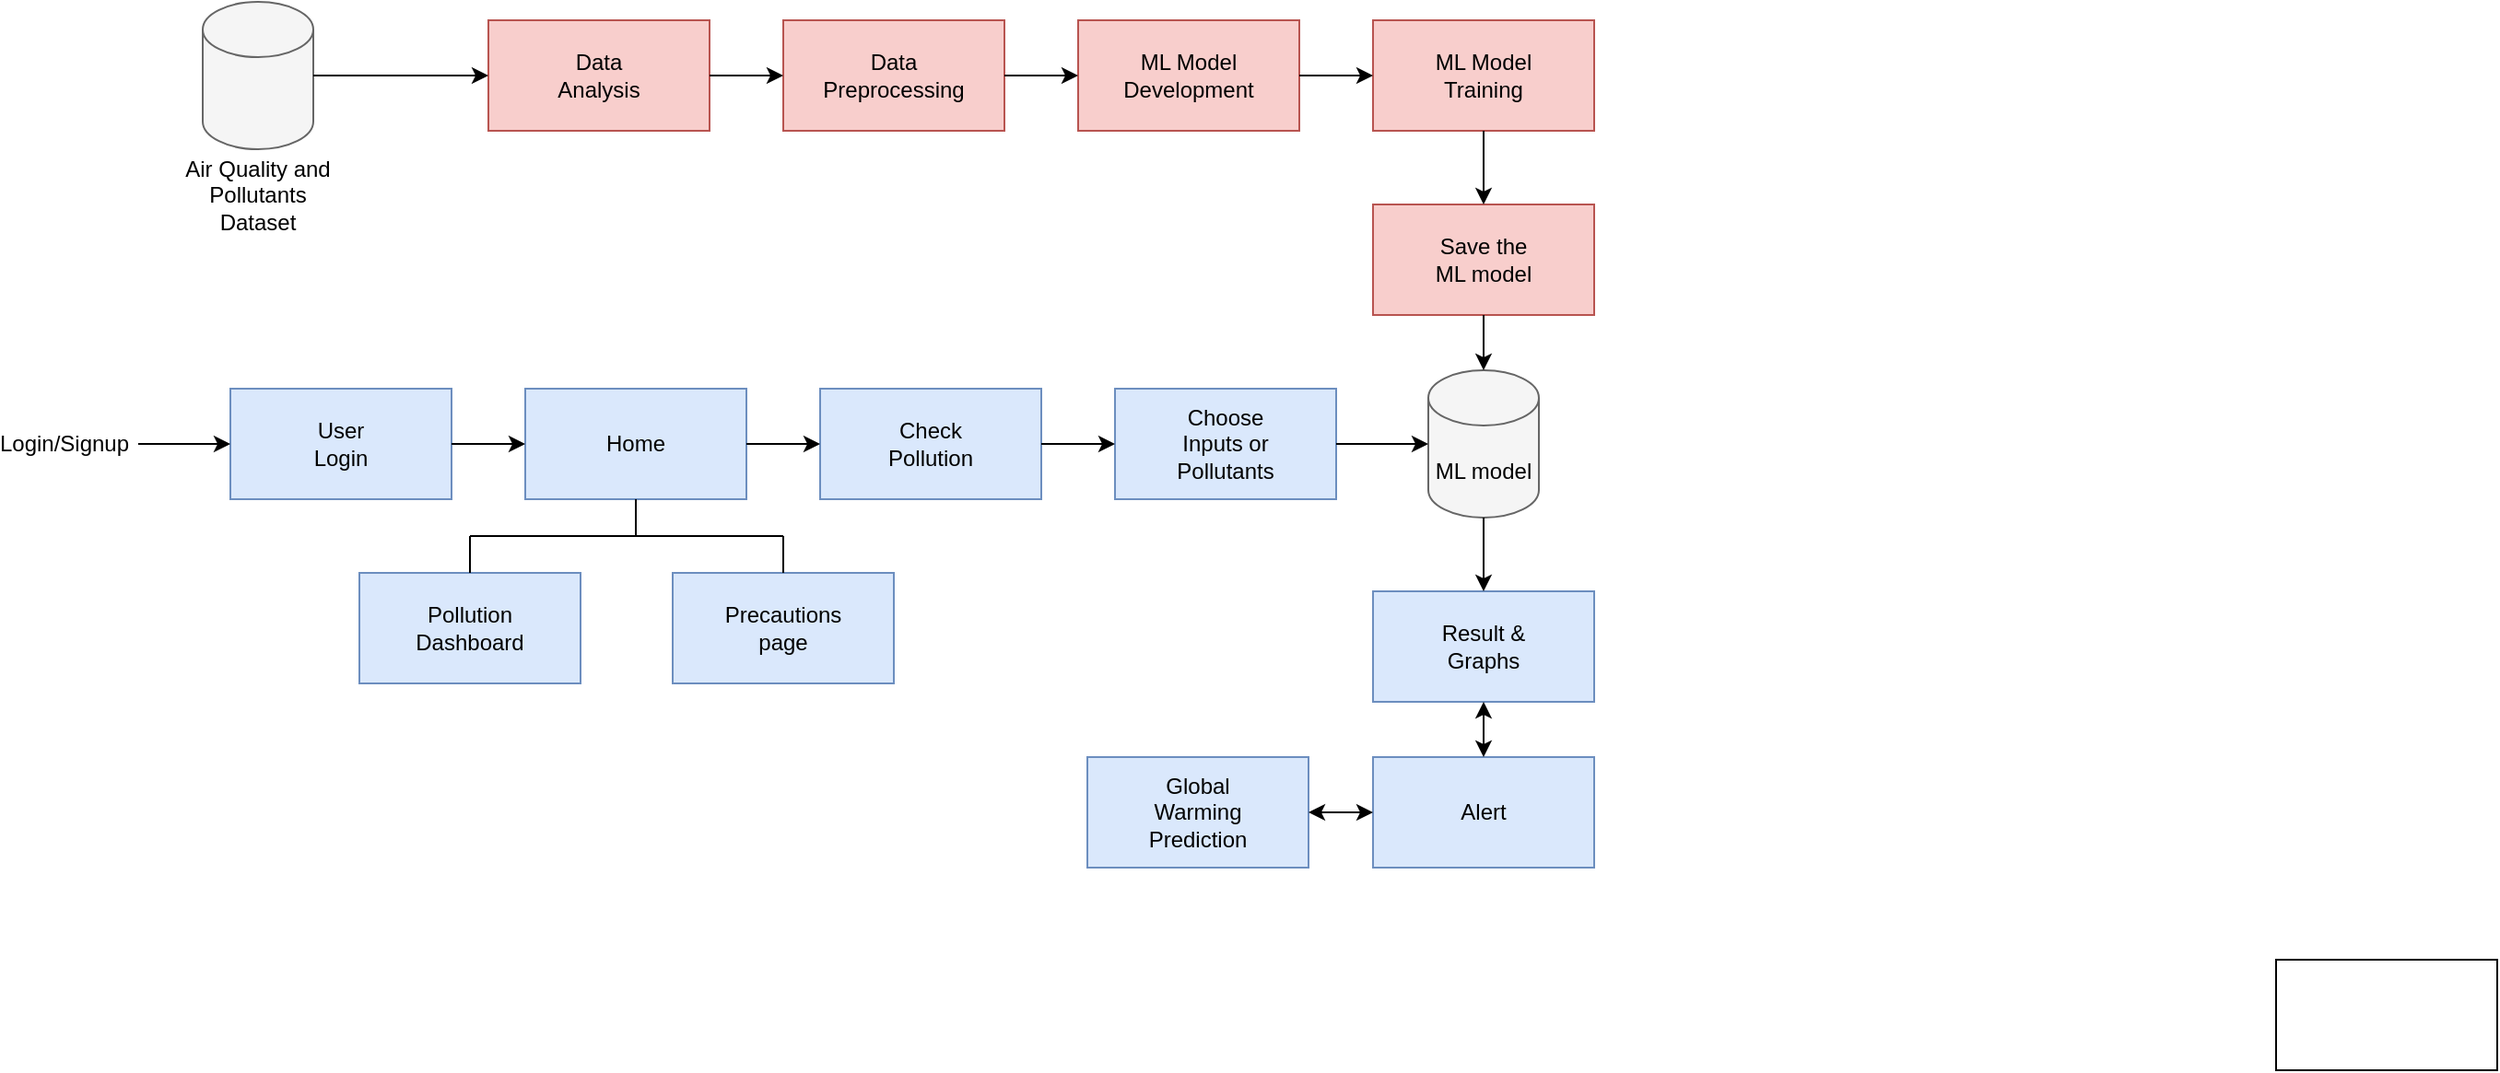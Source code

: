 <mxfile version="26.0.6">
  <diagram name="Page-1" id="LuGbQdN9bQ-q9X374skd">
    <mxGraphModel dx="2217" dy="759" grid="1" gridSize="10" guides="1" tooltips="1" connect="1" arrows="1" fold="1" page="1" pageScale="1" pageWidth="850" pageHeight="1100" math="0" shadow="0">
      <root>
        <mxCell id="0" />
        <mxCell id="1" parent="0" />
        <mxCell id="oVsFRAx9Rx-_pVxuQ-Y5-5" value="Login/Signup" style="text;html=1;align=center;verticalAlign=middle;whiteSpace=wrap;rounded=0;" vertex="1" parent="1">
          <mxGeometry x="-280" y="335" width="60" height="30" as="geometry" />
        </mxCell>
        <mxCell id="oVsFRAx9Rx-_pVxuQ-Y5-6" value="" style="rounded=0;whiteSpace=wrap;html=1;" vertex="1" parent="1">
          <mxGeometry x="950" y="630" width="120" height="60" as="geometry" />
        </mxCell>
        <mxCell id="oVsFRAx9Rx-_pVxuQ-Y5-7" value="" style="rounded=0;whiteSpace=wrap;html=1;fillColor=#dae8fc;strokeColor=#6c8ebf;" vertex="1" parent="1">
          <mxGeometry x="-160" y="320" width="120" height="60" as="geometry" />
        </mxCell>
        <mxCell id="oVsFRAx9Rx-_pVxuQ-Y5-8" value="User Login" style="text;html=1;align=center;verticalAlign=middle;whiteSpace=wrap;rounded=0;" vertex="1" parent="1">
          <mxGeometry x="-130" y="335" width="60" height="30" as="geometry" />
        </mxCell>
        <mxCell id="oVsFRAx9Rx-_pVxuQ-Y5-9" value="" style="endArrow=classic;html=1;rounded=0;entryX=0;entryY=0.5;entryDx=0;entryDy=0;" edge="1" parent="1" target="oVsFRAx9Rx-_pVxuQ-Y5-7">
          <mxGeometry width="50" height="50" relative="1" as="geometry">
            <mxPoint x="-210" y="350" as="sourcePoint" />
            <mxPoint x="330" y="490" as="targetPoint" />
          </mxGeometry>
        </mxCell>
        <mxCell id="oVsFRAx9Rx-_pVxuQ-Y5-10" value="Air Quality and Pollutants Dataset" style="text;html=1;align=center;verticalAlign=middle;whiteSpace=wrap;rounded=0;" vertex="1" parent="1">
          <mxGeometry x="-190" y="200" width="90" height="30" as="geometry" />
        </mxCell>
        <mxCell id="oVsFRAx9Rx-_pVxuQ-Y5-11" value="" style="shape=cylinder3;whiteSpace=wrap;html=1;boundedLbl=1;backgroundOutline=1;size=15;fillColor=#f5f5f5;fontColor=#333333;strokeColor=#666666;" vertex="1" parent="1">
          <mxGeometry x="-175" y="110" width="60" height="80" as="geometry" />
        </mxCell>
        <mxCell id="oVsFRAx9Rx-_pVxuQ-Y5-12" value="" style="rounded=0;whiteSpace=wrap;html=1;fillColor=#f8cecc;strokeColor=#b85450;" vertex="1" parent="1">
          <mxGeometry x="-20" y="120" width="120" height="60" as="geometry" />
        </mxCell>
        <mxCell id="oVsFRAx9Rx-_pVxuQ-Y5-13" value="" style="endArrow=classic;html=1;rounded=0;exitX=1;exitY=0.5;exitDx=0;exitDy=0;exitPerimeter=0;" edge="1" parent="1" source="oVsFRAx9Rx-_pVxuQ-Y5-11" target="oVsFRAx9Rx-_pVxuQ-Y5-12">
          <mxGeometry width="50" height="50" relative="1" as="geometry">
            <mxPoint x="400" y="420" as="sourcePoint" />
            <mxPoint x="450" y="370" as="targetPoint" />
          </mxGeometry>
        </mxCell>
        <mxCell id="oVsFRAx9Rx-_pVxuQ-Y5-14" value="Data Analysis" style="text;html=1;align=center;verticalAlign=middle;whiteSpace=wrap;rounded=0;" vertex="1" parent="1">
          <mxGeometry x="10" y="135" width="60" height="30" as="geometry" />
        </mxCell>
        <mxCell id="oVsFRAx9Rx-_pVxuQ-Y5-15" value="" style="rounded=0;whiteSpace=wrap;html=1;fillColor=#f8cecc;strokeColor=#b85450;" vertex="1" parent="1">
          <mxGeometry x="140" y="120" width="120" height="60" as="geometry" />
        </mxCell>
        <mxCell id="oVsFRAx9Rx-_pVxuQ-Y5-16" value="Data Preprocessing" style="text;html=1;align=center;verticalAlign=middle;whiteSpace=wrap;rounded=0;" vertex="1" parent="1">
          <mxGeometry x="170" y="135" width="60" height="30" as="geometry" />
        </mxCell>
        <mxCell id="oVsFRAx9Rx-_pVxuQ-Y5-17" value="" style="endArrow=classic;html=1;rounded=0;exitX=1;exitY=0.5;exitDx=0;exitDy=0;" edge="1" parent="1" source="oVsFRAx9Rx-_pVxuQ-Y5-12" target="oVsFRAx9Rx-_pVxuQ-Y5-15">
          <mxGeometry width="50" height="50" relative="1" as="geometry">
            <mxPoint x="400" y="420" as="sourcePoint" />
            <mxPoint x="450" y="370" as="targetPoint" />
          </mxGeometry>
        </mxCell>
        <mxCell id="oVsFRAx9Rx-_pVxuQ-Y5-18" value="" style="rounded=0;whiteSpace=wrap;html=1;fillColor=#f8cecc;strokeColor=#b85450;" vertex="1" parent="1">
          <mxGeometry x="300" y="120" width="120" height="60" as="geometry" />
        </mxCell>
        <mxCell id="oVsFRAx9Rx-_pVxuQ-Y5-19" value="ML Model Development" style="text;html=1;align=center;verticalAlign=middle;whiteSpace=wrap;rounded=0;" vertex="1" parent="1">
          <mxGeometry x="330" y="135" width="60" height="30" as="geometry" />
        </mxCell>
        <mxCell id="oVsFRAx9Rx-_pVxuQ-Y5-20" value="" style="endArrow=classic;html=1;rounded=0;exitX=1;exitY=0.5;exitDx=0;exitDy=0;entryX=0;entryY=0.5;entryDx=0;entryDy=0;" edge="1" parent="1" source="oVsFRAx9Rx-_pVxuQ-Y5-15" target="oVsFRAx9Rx-_pVxuQ-Y5-18">
          <mxGeometry width="50" height="50" relative="1" as="geometry">
            <mxPoint x="400" y="420" as="sourcePoint" />
            <mxPoint x="450" y="370" as="targetPoint" />
          </mxGeometry>
        </mxCell>
        <mxCell id="oVsFRAx9Rx-_pVxuQ-Y5-21" value="" style="rounded=0;whiteSpace=wrap;html=1;fillColor=#f8cecc;strokeColor=#b85450;" vertex="1" parent="1">
          <mxGeometry x="460" y="120" width="120" height="60" as="geometry" />
        </mxCell>
        <mxCell id="oVsFRAx9Rx-_pVxuQ-Y5-22" value="ML Model Training" style="text;html=1;align=center;verticalAlign=middle;whiteSpace=wrap;rounded=0;" vertex="1" parent="1">
          <mxGeometry x="490" y="135" width="60" height="30" as="geometry" />
        </mxCell>
        <mxCell id="oVsFRAx9Rx-_pVxuQ-Y5-23" value="" style="endArrow=classic;html=1;rounded=0;entryX=0;entryY=0.5;entryDx=0;entryDy=0;exitX=1;exitY=0.5;exitDx=0;exitDy=0;" edge="1" parent="1" source="oVsFRAx9Rx-_pVxuQ-Y5-18" target="oVsFRAx9Rx-_pVxuQ-Y5-21">
          <mxGeometry width="50" height="50" relative="1" as="geometry">
            <mxPoint x="400" y="420" as="sourcePoint" />
            <mxPoint x="450" y="370" as="targetPoint" />
          </mxGeometry>
        </mxCell>
        <mxCell id="oVsFRAx9Rx-_pVxuQ-Y5-24" value="" style="shape=cylinder3;whiteSpace=wrap;html=1;boundedLbl=1;backgroundOutline=1;size=15;fillColor=#f5f5f5;fontColor=#333333;strokeColor=#666666;" vertex="1" parent="1">
          <mxGeometry x="490" y="310" width="60" height="80" as="geometry" />
        </mxCell>
        <mxCell id="oVsFRAx9Rx-_pVxuQ-Y5-25" value="" style="rounded=0;whiteSpace=wrap;html=1;fillColor=#f8cecc;strokeColor=#b85450;" vertex="1" parent="1">
          <mxGeometry x="460" y="220" width="120" height="60" as="geometry" />
        </mxCell>
        <mxCell id="oVsFRAx9Rx-_pVxuQ-Y5-26" value="Save the ML model" style="text;html=1;align=center;verticalAlign=middle;whiteSpace=wrap;rounded=0;" vertex="1" parent="1">
          <mxGeometry x="490" y="235" width="60" height="30" as="geometry" />
        </mxCell>
        <mxCell id="oVsFRAx9Rx-_pVxuQ-Y5-27" value="" style="endArrow=classic;html=1;rounded=0;exitX=0.5;exitY=1;exitDx=0;exitDy=0;entryX=0.5;entryY=0;entryDx=0;entryDy=0;" edge="1" parent="1" source="oVsFRAx9Rx-_pVxuQ-Y5-21" target="oVsFRAx9Rx-_pVxuQ-Y5-25">
          <mxGeometry width="50" height="50" relative="1" as="geometry">
            <mxPoint x="400" y="420" as="sourcePoint" />
            <mxPoint x="450" y="370" as="targetPoint" />
          </mxGeometry>
        </mxCell>
        <mxCell id="oVsFRAx9Rx-_pVxuQ-Y5-28" value="" style="rounded=0;whiteSpace=wrap;html=1;fillColor=#dae8fc;strokeColor=#6c8ebf;" vertex="1" parent="1">
          <mxGeometry y="320" width="120" height="60" as="geometry" />
        </mxCell>
        <mxCell id="oVsFRAx9Rx-_pVxuQ-Y5-29" value="Home" style="text;html=1;align=center;verticalAlign=middle;whiteSpace=wrap;rounded=0;" vertex="1" parent="1">
          <mxGeometry x="30" y="335" width="60" height="30" as="geometry" />
        </mxCell>
        <mxCell id="oVsFRAx9Rx-_pVxuQ-Y5-30" value="" style="rounded=0;whiteSpace=wrap;html=1;fillColor=#dae8fc;strokeColor=#6c8ebf;" vertex="1" parent="1">
          <mxGeometry x="160" y="320" width="120" height="60" as="geometry" />
        </mxCell>
        <mxCell id="oVsFRAx9Rx-_pVxuQ-Y5-31" value="Check Pollution" style="text;html=1;align=center;verticalAlign=middle;whiteSpace=wrap;rounded=0;" vertex="1" parent="1">
          <mxGeometry x="190" y="335" width="60" height="30" as="geometry" />
        </mxCell>
        <mxCell id="oVsFRAx9Rx-_pVxuQ-Y5-32" value="" style="rounded=0;whiteSpace=wrap;html=1;fillColor=#dae8fc;strokeColor=#6c8ebf;" vertex="1" parent="1">
          <mxGeometry x="-90" y="420" width="120" height="60" as="geometry" />
        </mxCell>
        <mxCell id="oVsFRAx9Rx-_pVxuQ-Y5-33" value="Pollution Dashboard" style="text;html=1;align=center;verticalAlign=middle;whiteSpace=wrap;rounded=0;" vertex="1" parent="1">
          <mxGeometry x="-60" y="435" width="60" height="30" as="geometry" />
        </mxCell>
        <mxCell id="oVsFRAx9Rx-_pVxuQ-Y5-34" value="" style="rounded=0;whiteSpace=wrap;html=1;fillColor=#dae8fc;strokeColor=#6c8ebf;" vertex="1" parent="1">
          <mxGeometry x="80" y="420" width="120" height="60" as="geometry" />
        </mxCell>
        <mxCell id="oVsFRAx9Rx-_pVxuQ-Y5-35" value="Precautions page" style="text;html=1;align=center;verticalAlign=middle;whiteSpace=wrap;rounded=0;" vertex="1" parent="1">
          <mxGeometry x="110" y="435" width="60" height="30" as="geometry" />
        </mxCell>
        <mxCell id="oVsFRAx9Rx-_pVxuQ-Y5-36" value="" style="rounded=0;whiteSpace=wrap;html=1;fillColor=#dae8fc;strokeColor=#6c8ebf;" vertex="1" parent="1">
          <mxGeometry x="320" y="320" width="120" height="60" as="geometry" />
        </mxCell>
        <mxCell id="oVsFRAx9Rx-_pVxuQ-Y5-37" value="Choose Inputs or Pollutants" style="text;html=1;align=center;verticalAlign=middle;whiteSpace=wrap;rounded=0;" vertex="1" parent="1">
          <mxGeometry x="350" y="335" width="60" height="30" as="geometry" />
        </mxCell>
        <mxCell id="oVsFRAx9Rx-_pVxuQ-Y5-38" value="" style="endArrow=classic;html=1;rounded=0;exitX=1;exitY=0.5;exitDx=0;exitDy=0;entryX=0;entryY=0.5;entryDx=0;entryDy=0;entryPerimeter=0;" edge="1" parent="1" source="oVsFRAx9Rx-_pVxuQ-Y5-36" target="oVsFRAx9Rx-_pVxuQ-Y5-24">
          <mxGeometry width="50" height="50" relative="1" as="geometry">
            <mxPoint x="400" y="420" as="sourcePoint" />
            <mxPoint x="610" y="450" as="targetPoint" />
          </mxGeometry>
        </mxCell>
        <mxCell id="oVsFRAx9Rx-_pVxuQ-Y5-39" value="" style="endArrow=classic;html=1;rounded=0;exitX=1;exitY=0.5;exitDx=0;exitDy=0;entryX=0;entryY=0.5;entryDx=0;entryDy=0;" edge="1" parent="1" source="oVsFRAx9Rx-_pVxuQ-Y5-7" target="oVsFRAx9Rx-_pVxuQ-Y5-28">
          <mxGeometry width="50" height="50" relative="1" as="geometry">
            <mxPoint x="330" y="480" as="sourcePoint" />
            <mxPoint x="380" y="430" as="targetPoint" />
          </mxGeometry>
        </mxCell>
        <mxCell id="oVsFRAx9Rx-_pVxuQ-Y5-40" value="" style="endArrow=classic;html=1;rounded=0;exitX=1;exitY=0.5;exitDx=0;exitDy=0;" edge="1" parent="1" source="oVsFRAx9Rx-_pVxuQ-Y5-28" target="oVsFRAx9Rx-_pVxuQ-Y5-30">
          <mxGeometry width="50" height="50" relative="1" as="geometry">
            <mxPoint x="180" y="385" as="sourcePoint" />
            <mxPoint x="580" y="550" as="targetPoint" />
          </mxGeometry>
        </mxCell>
        <mxCell id="oVsFRAx9Rx-_pVxuQ-Y5-41" value="" style="endArrow=classic;html=1;rounded=0;exitX=1;exitY=0.5;exitDx=0;exitDy=0;" edge="1" parent="1" source="oVsFRAx9Rx-_pVxuQ-Y5-30" target="oVsFRAx9Rx-_pVxuQ-Y5-36">
          <mxGeometry width="50" height="50" relative="1" as="geometry">
            <mxPoint x="330" y="480" as="sourcePoint" />
            <mxPoint x="380" y="430" as="targetPoint" />
          </mxGeometry>
        </mxCell>
        <mxCell id="oVsFRAx9Rx-_pVxuQ-Y5-42" value="" style="endArrow=classic;html=1;rounded=0;exitX=0.5;exitY=1;exitDx=0;exitDy=0;entryX=0.5;entryY=0;entryDx=0;entryDy=0;entryPerimeter=0;" edge="1" parent="1" source="oVsFRAx9Rx-_pVxuQ-Y5-25" target="oVsFRAx9Rx-_pVxuQ-Y5-24">
          <mxGeometry width="50" height="50" relative="1" as="geometry">
            <mxPoint x="330" y="480" as="sourcePoint" />
            <mxPoint x="380" y="430" as="targetPoint" />
          </mxGeometry>
        </mxCell>
        <mxCell id="oVsFRAx9Rx-_pVxuQ-Y5-43" value="" style="endArrow=none;html=1;rounded=0;" edge="1" parent="1">
          <mxGeometry width="50" height="50" relative="1" as="geometry">
            <mxPoint x="-30" y="400" as="sourcePoint" />
            <mxPoint x="140" y="400" as="targetPoint" />
          </mxGeometry>
        </mxCell>
        <mxCell id="oVsFRAx9Rx-_pVxuQ-Y5-44" value="" style="endArrow=none;html=1;rounded=0;exitX=0.5;exitY=1;exitDx=0;exitDy=0;" edge="1" parent="1" source="oVsFRAx9Rx-_pVxuQ-Y5-28">
          <mxGeometry width="50" height="50" relative="1" as="geometry">
            <mxPoint x="330" y="480" as="sourcePoint" />
            <mxPoint x="60" y="400" as="targetPoint" />
          </mxGeometry>
        </mxCell>
        <mxCell id="oVsFRAx9Rx-_pVxuQ-Y5-45" value="" style="endArrow=none;html=1;rounded=0;exitX=0.5;exitY=0;exitDx=0;exitDy=0;" edge="1" parent="1" source="oVsFRAx9Rx-_pVxuQ-Y5-34">
          <mxGeometry width="50" height="50" relative="1" as="geometry">
            <mxPoint x="330" y="480" as="sourcePoint" />
            <mxPoint x="140" y="400" as="targetPoint" />
          </mxGeometry>
        </mxCell>
        <mxCell id="oVsFRAx9Rx-_pVxuQ-Y5-46" value="" style="endArrow=none;html=1;rounded=0;entryX=0.5;entryY=0;entryDx=0;entryDy=0;" edge="1" parent="1" target="oVsFRAx9Rx-_pVxuQ-Y5-32">
          <mxGeometry width="50" height="50" relative="1" as="geometry">
            <mxPoint x="-30" y="400" as="sourcePoint" />
            <mxPoint x="380" y="430" as="targetPoint" />
          </mxGeometry>
        </mxCell>
        <mxCell id="oVsFRAx9Rx-_pVxuQ-Y5-47" value="" style="rounded=0;whiteSpace=wrap;html=1;fillColor=#dae8fc;strokeColor=#6c8ebf;" vertex="1" parent="1">
          <mxGeometry x="460" y="430" width="120" height="60" as="geometry" />
        </mxCell>
        <mxCell id="oVsFRAx9Rx-_pVxuQ-Y5-48" value="Result &amp;amp; Graphs" style="text;html=1;align=center;verticalAlign=middle;whiteSpace=wrap;rounded=0;" vertex="1" parent="1">
          <mxGeometry x="490" y="445" width="60" height="30" as="geometry" />
        </mxCell>
        <mxCell id="oVsFRAx9Rx-_pVxuQ-Y5-49" value="" style="endArrow=classic;html=1;rounded=0;exitX=0.5;exitY=1;exitDx=0;exitDy=0;exitPerimeter=0;entryX=0.5;entryY=0;entryDx=0;entryDy=0;" edge="1" parent="1" source="oVsFRAx9Rx-_pVxuQ-Y5-24" target="oVsFRAx9Rx-_pVxuQ-Y5-47">
          <mxGeometry width="50" height="50" relative="1" as="geometry">
            <mxPoint x="330" y="410" as="sourcePoint" />
            <mxPoint x="390" y="540" as="targetPoint" />
          </mxGeometry>
        </mxCell>
        <mxCell id="oVsFRAx9Rx-_pVxuQ-Y5-50" value="ML model" style="text;html=1;align=center;verticalAlign=middle;whiteSpace=wrap;rounded=0;" vertex="1" parent="1">
          <mxGeometry x="490" y="350" width="60" height="30" as="geometry" />
        </mxCell>
        <mxCell id="oVsFRAx9Rx-_pVxuQ-Y5-51" value="" style="rounded=0;whiteSpace=wrap;html=1;fillColor=#dae8fc;strokeColor=#6c8ebf;" vertex="1" parent="1">
          <mxGeometry x="460" y="520" width="120" height="60" as="geometry" />
        </mxCell>
        <mxCell id="oVsFRAx9Rx-_pVxuQ-Y5-52" value="Alert" style="text;html=1;align=center;verticalAlign=middle;whiteSpace=wrap;rounded=0;" vertex="1" parent="1">
          <mxGeometry x="490" y="535" width="60" height="30" as="geometry" />
        </mxCell>
        <mxCell id="oVsFRAx9Rx-_pVxuQ-Y5-53" value="" style="rounded=0;whiteSpace=wrap;html=1;fillColor=#dae8fc;strokeColor=#6c8ebf;" vertex="1" parent="1">
          <mxGeometry x="305" y="520" width="120" height="60" as="geometry" />
        </mxCell>
        <mxCell id="oVsFRAx9Rx-_pVxuQ-Y5-54" value="Global Warming Prediction" style="text;html=1;align=center;verticalAlign=middle;whiteSpace=wrap;rounded=0;" vertex="1" parent="1">
          <mxGeometry x="335" y="535" width="60" height="30" as="geometry" />
        </mxCell>
        <mxCell id="oVsFRAx9Rx-_pVxuQ-Y5-55" value="" style="endArrow=classic;startArrow=classic;html=1;rounded=0;entryX=0.5;entryY=0;entryDx=0;entryDy=0;exitX=0.5;exitY=1;exitDx=0;exitDy=0;" edge="1" parent="1" source="oVsFRAx9Rx-_pVxuQ-Y5-47" target="oVsFRAx9Rx-_pVxuQ-Y5-51">
          <mxGeometry width="50" height="50" relative="1" as="geometry">
            <mxPoint x="330" y="410" as="sourcePoint" />
            <mxPoint x="380" y="360" as="targetPoint" />
          </mxGeometry>
        </mxCell>
        <mxCell id="oVsFRAx9Rx-_pVxuQ-Y5-56" value="" style="endArrow=classic;startArrow=classic;html=1;rounded=0;entryX=0;entryY=0.5;entryDx=0;entryDy=0;exitX=1;exitY=0.5;exitDx=0;exitDy=0;" edge="1" parent="1" source="oVsFRAx9Rx-_pVxuQ-Y5-53" target="oVsFRAx9Rx-_pVxuQ-Y5-51">
          <mxGeometry width="50" height="50" relative="1" as="geometry">
            <mxPoint x="330" y="410" as="sourcePoint" />
            <mxPoint x="380" y="360" as="targetPoint" />
          </mxGeometry>
        </mxCell>
      </root>
    </mxGraphModel>
  </diagram>
</mxfile>
